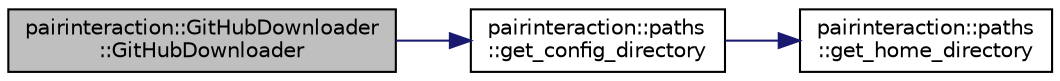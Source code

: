 digraph "pairinteraction::GitHubDownloader::GitHubDownloader"
{
 // INTERACTIVE_SVG=YES
 // LATEX_PDF_SIZE
  bgcolor="transparent";
  edge [fontname="Helvetica",fontsize="10",labelfontname="Helvetica",labelfontsize="10"];
  node [fontname="Helvetica",fontsize="10",shape=record];
  rankdir="LR";
  Node1 [label="pairinteraction::GitHubDownloader\l::GitHubDownloader",height=0.2,width=0.4,color="black", fillcolor="grey75", style="filled", fontcolor="black",tooltip=" "];
  Node1 -> Node2 [color="midnightblue",fontsize="10",style="solid",fontname="Helvetica"];
  Node2 [label="pairinteraction::paths\l::get_config_directory",height=0.2,width=0.4,color="black",URL="$namespacepairinteraction_1_1paths.html#a2669ecf266a9f0cfc370968157b95aca",tooltip=" "];
  Node2 -> Node3 [color="midnightblue",fontsize="10",style="solid",fontname="Helvetica"];
  Node3 [label="pairinteraction::paths\l::get_home_directory",height=0.2,width=0.4,color="black",URL="$namespacepairinteraction_1_1paths.html#a21b73699815122688ba93d3e9edbdd8e",tooltip=" "];
}
